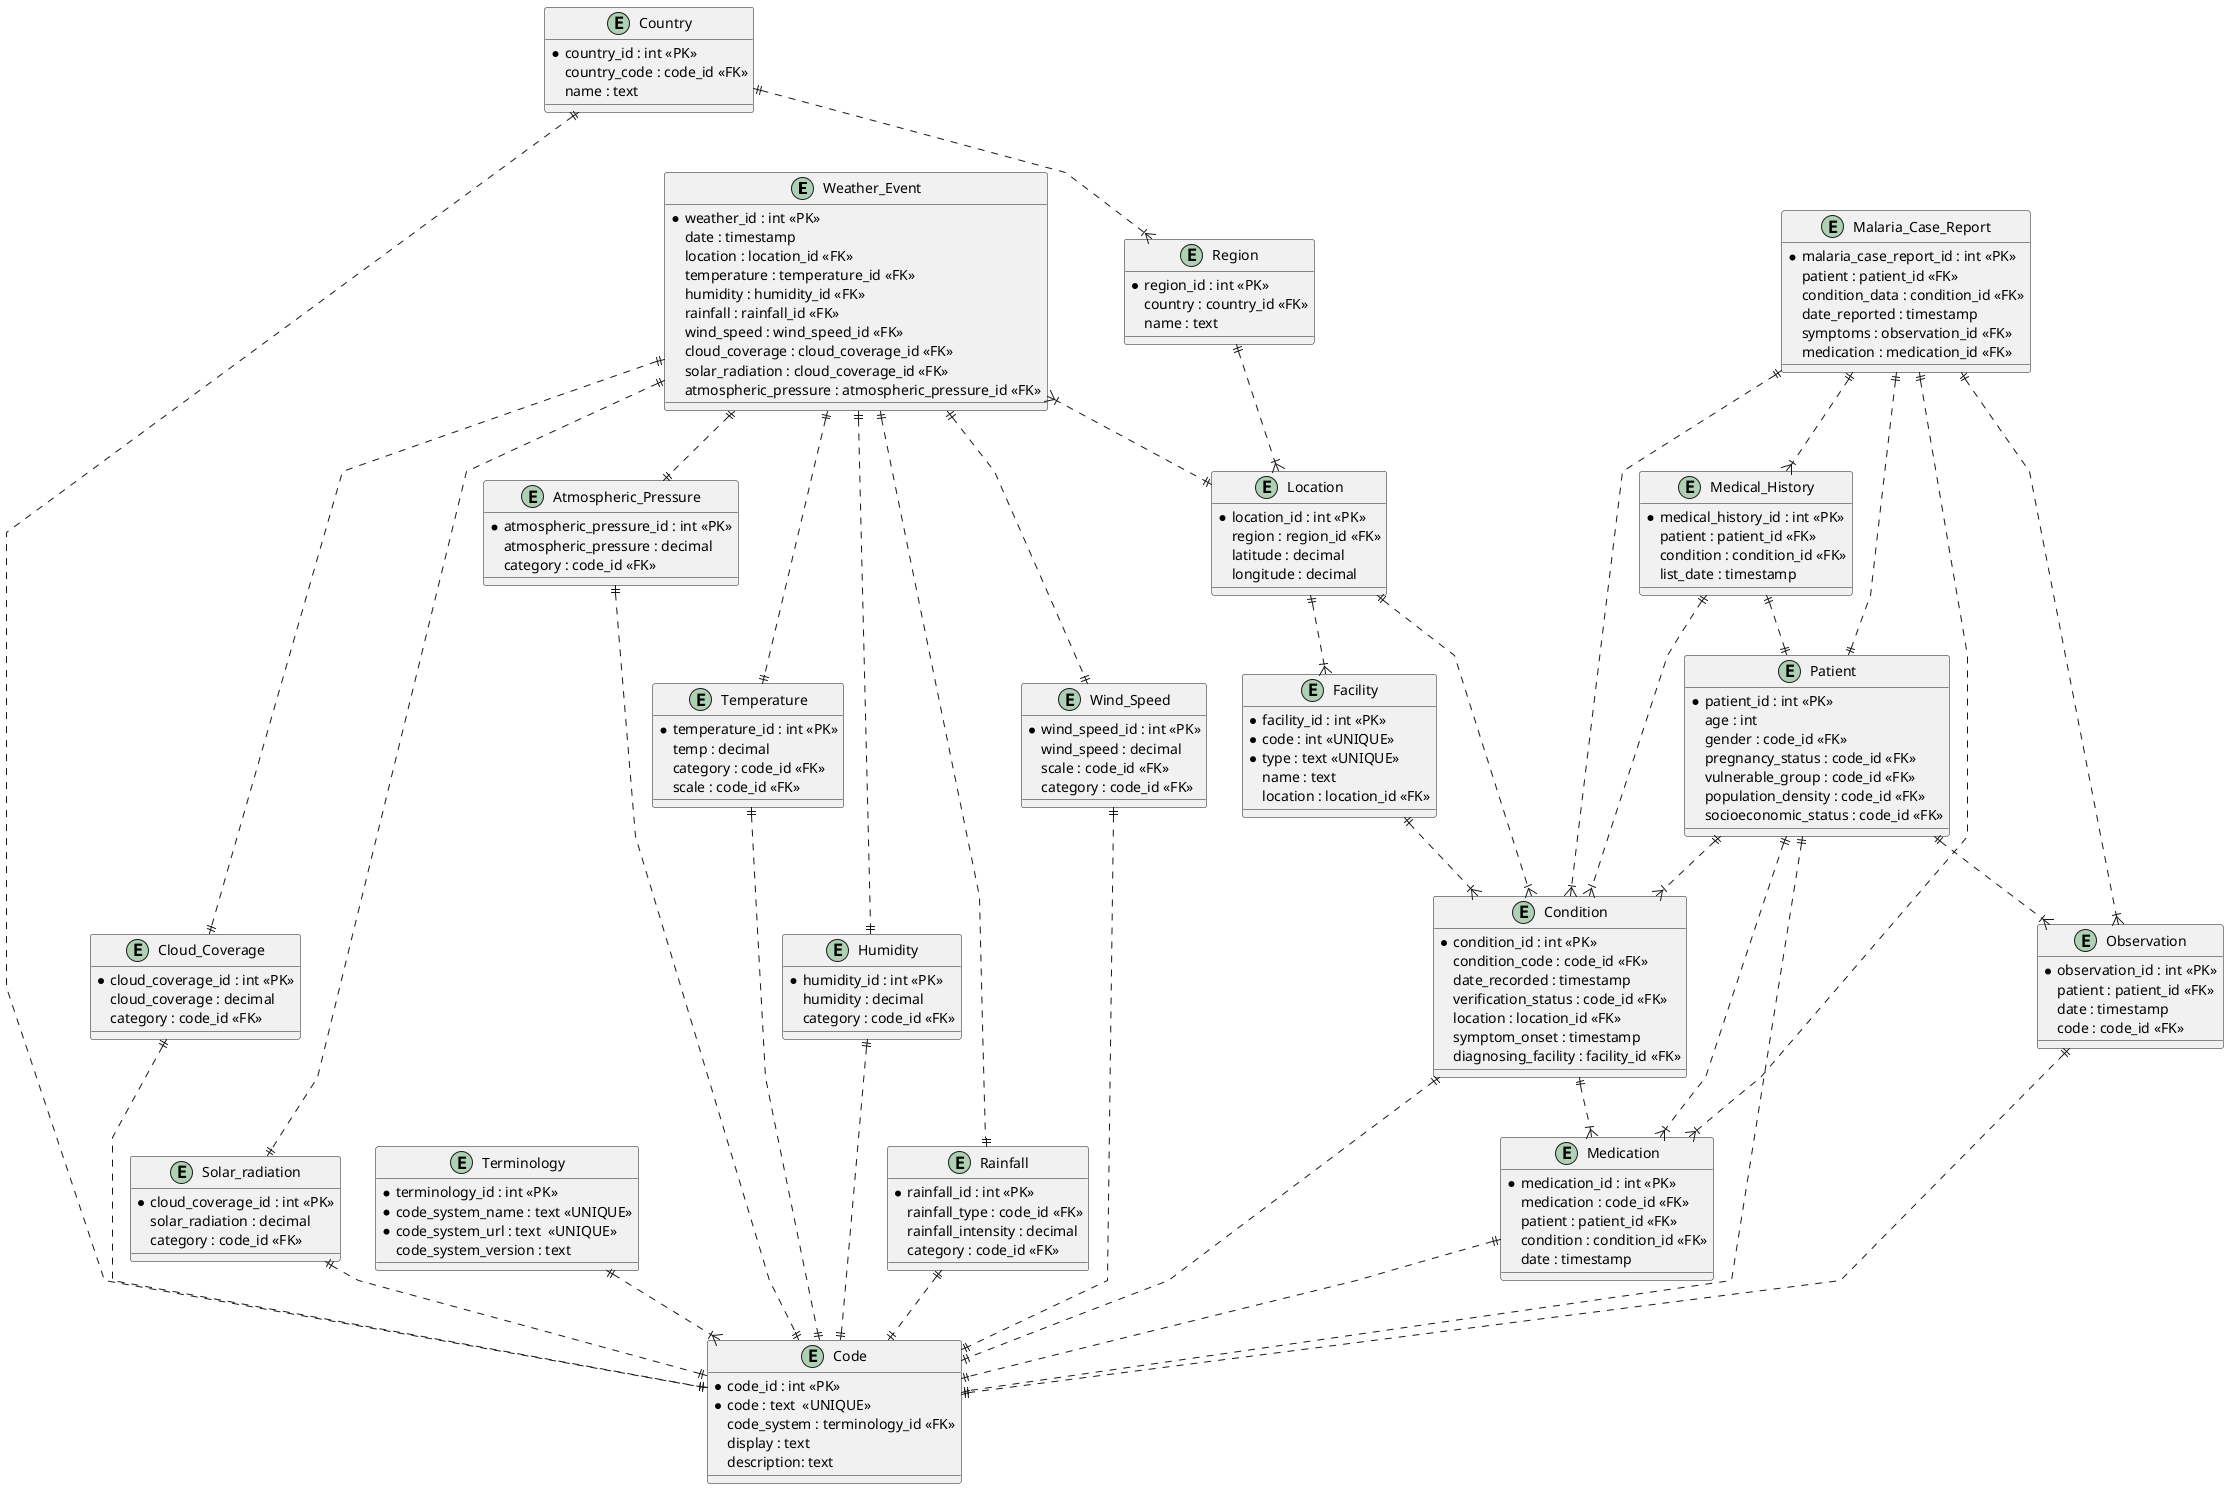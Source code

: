 @startuml

' avoid problems with angled crows feet
'skinparam linetype ortho
skinparam linetype polyline

entity "Weather_Event" as e01 {
    *weather_id : int <<PK>>
    date : timestamp
    location : location_id <<FK>>
    temperature : temperature_id <<FK>>
    humidity : humidity_id <<FK>>
    rainfall : rainfall_id <<FK>>
    wind_speed : wind_speed_id <<FK>>
    cloud_coverage : cloud_coverage_id <<FK>>
    solar_radiation : cloud_coverage_id <<FK>>
    atmospheric_pressure : atmospheric_pressure_id <<FK>>
}

entity "Temperature" as e10 {
    *temperature_id : int <<PK>>
    temp : decimal
    category : code_id <<FK>>
    scale : code_id <<FK>>
}

entity "Location" as e02 {
    *location_id : int <<PK>>
    region : region_id <<FK>>
    latitude : decimal
    longitude : decimal
}

entity "Region" as e03 {
    *region_id : int <<PK>>
    country : country_id <<FK>>
    name : text
}

entity "Country" as e04 {
    *country_id : int <<PK>>
    country_code : code_id <<FK>>
    name : text
}

entity "Facility" as e05 {
    *facility_id : int <<PK>>
    *code : int <<UNIQUE>>
    *type : text <<UNIQUE>>
    name : text
    location : location_id <<FK>>
}

entity "Condition" as e08 {
    *condition_id : int <<PK>>
    condition_code : code_id <<FK>>
    date_recorded : timestamp
    verification_status : code_id <<FK>>
    location : location_id <<FK>>
    symptom_onset : timestamp
    diagnosing_facility : facility_id <<FK>>
}

entity "Terminology" as e13 {
    *terminology_id : int <<PK>>
    *code_system_name : text <<UNIQUE>>
    *code_system_url : text  <<UNIQUE>>
    code_system_version : text
}

entity "Code" as e14 {
    *code_id : int <<PK>>
    *code : text  <<UNIQUE>>
    code_system : terminology_id <<FK>>
    display : text
    description: text
}

entity "Humidity" as e15 {
    *humidity_id : int <<PK>>
    humidity : decimal
    category : code_id <<FK>>
}

entity "Patient" as e17 {
    *patient_id : int <<PK>>
    age : int
    gender : code_id <<FK>>
    pregnancy_status : code_id <<FK>>
    vulnerable_group : code_id <<FK>>
    population_density : code_id <<FK>>
    socioeconomic_status : code_id <<FK>>
}

entity "Rainfall" as e20 {
    *rainfall_id : int <<PK>>
    rainfall_type : code_id <<FK>>
    rainfall_intensity : decimal
    category : code_id <<FK>>
}

entity "Wind_Speed" as e23 {
    *wind_speed_id : int <<PK>>
    wind_speed : decimal
    scale : code_id <<FK>>
    category : code_id <<FK>>
}

entity "Cloud_Coverage" as e24 {
    *cloud_coverage_id : int <<PK>>
    cloud_coverage : decimal
    category : code_id <<FK>>
}

entity "Solar_radiation" as e25 {
    *cloud_coverage_id : int <<PK>>
    solar_radiation : decimal
    category : code_id <<FK>>
}

entity "Atmospheric_Pressure" as e26 {
    *atmospheric_pressure_id : int <<PK>>
    atmospheric_pressure : decimal
    category : code_id <<FK>>
}

entity "Malaria_Case_Report" as e27 {
    *malaria_case_report_id : int <<PK>>
    patient : patient_id <<FK>>
    condition_data : condition_id <<FK>>
    date_reported : timestamp
    symptoms : observation_id <<FK>>
    medication : medication_id <<FK>>
}

entity "Observation" as e28 {
    *observation_id : int <<PK>>
    patient : patient_id <<FK>>
    date : timestamp
    code : code_id <<FK>>
}

entity "Medical_History" as e29 {
    *medical_history_id : int <<PK>>
    patient : patient_id <<FK>>
    condition : condition_id <<FK>>
    list_date : timestamp
}

entity "Medication" as e30 {
    *medication_id : int <<PK>>
    medication : code_id <<FK>>
    patient : patient_id <<FK>>
    condition : condition_id <<FK>>
    date : timestamp
}

e01 }|..|| e02
e03 ||..|{ e02
e04 ||..|{ e03
e02 ||..|{ e05
e02 ||..|{ e08
e05 ||..|{ e08
e01 ||..|| e10
e13 ||..|{ e14
e08 ||..|| e14
e04 ||..|| e14
e15 ||..|| e14
e01 ||..|| e15
e10 ||..|| e14
e17 ||..|| e14
e17 ||..|{ e08
e01 ||..|| e20
e20 ||..|| e14
e01 ||..|| e23
e23 ||..|| e14
e01 ||..|| e24
e24 ||..|| e14
e01 ||..|| e25
e25 ||..|| e14
e01 ||..|| e26
e26 ||..|| e14
e27 ||..|| e17
e27 ||..|{ e08
e17 ||..|{ e28
e28 ||..|| e14
e27 ||..|{ e28
e29 ||..|{ e08
e29 ||..|| e17
e27 ||..|{ e29
e27 ||..|{ e30
e30 ||..|| e14
e17 ||..|{ e30
e08 ||..|{ e30

@enduml